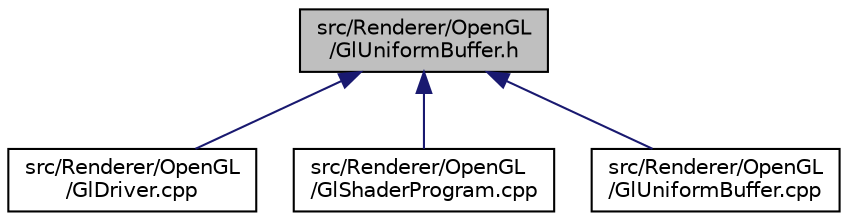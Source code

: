 digraph "src/Renderer/OpenGL/GlUniformBuffer.h"
{
  edge [fontname="Helvetica",fontsize="10",labelfontname="Helvetica",labelfontsize="10"];
  node [fontname="Helvetica",fontsize="10",shape=record];
  Node1 [label="src/Renderer/OpenGL\l/GlUniformBuffer.h",height=0.2,width=0.4,color="black", fillcolor="grey75", style="filled" fontcolor="black"];
  Node1 -> Node2 [dir="back",color="midnightblue",fontsize="10",style="solid"];
  Node2 [label="src/Renderer/OpenGL\l/GlDriver.cpp",height=0.2,width=0.4,color="black", fillcolor="white", style="filled",URL="$_gl_driver_8cpp.html"];
  Node1 -> Node3 [dir="back",color="midnightblue",fontsize="10",style="solid"];
  Node3 [label="src/Renderer/OpenGL\l/GlShaderProgram.cpp",height=0.2,width=0.4,color="black", fillcolor="white", style="filled",URL="$_gl_shader_program_8cpp.html"];
  Node1 -> Node4 [dir="back",color="midnightblue",fontsize="10",style="solid"];
  Node4 [label="src/Renderer/OpenGL\l/GlUniformBuffer.cpp",height=0.2,width=0.4,color="black", fillcolor="white", style="filled",URL="$_gl_uniform_buffer_8cpp.html"];
}
